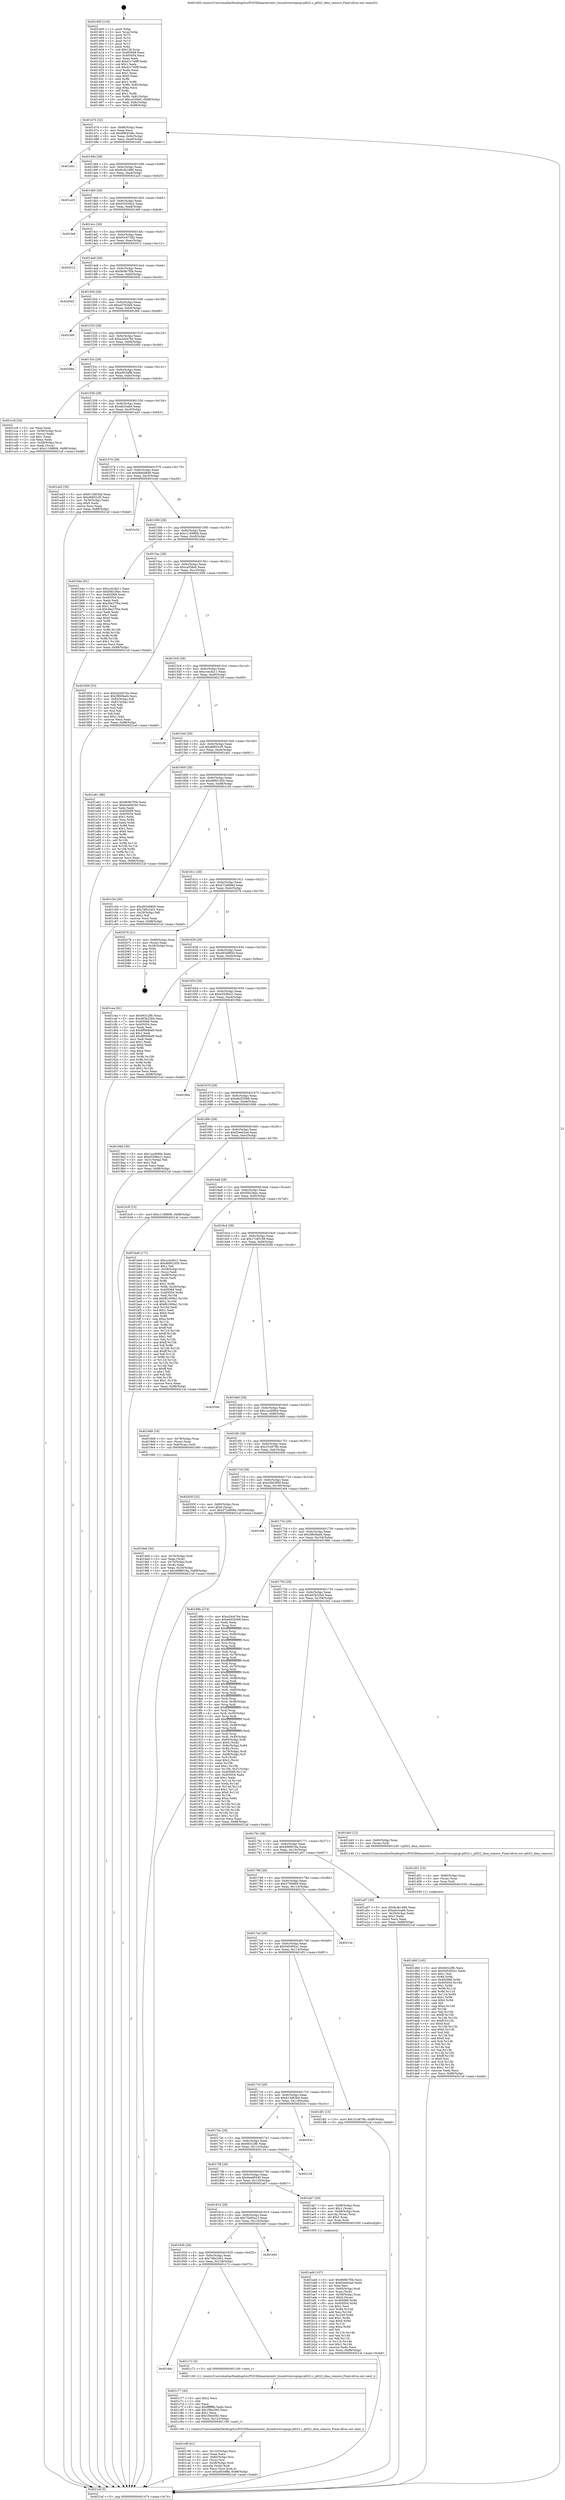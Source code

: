 digraph "0x401400" {
  label = "0x401400 (/mnt/c/Users/mathe/Desktop/tcc/POCII/binaries/extr_linuxdriversspispi-pl022.c_pl022_dma_remove_Final-ollvm.out::main(0))"
  labelloc = "t"
  node[shape=record]

  Entry [label="",width=0.3,height=0.3,shape=circle,fillcolor=black,style=filled]
  "0x401474" [label="{
     0x401474 [32]\l
     | [instrs]\l
     &nbsp;&nbsp;0x401474 \<+6\>: mov -0x88(%rbp),%eax\l
     &nbsp;&nbsp;0x40147a \<+2\>: mov %eax,%ecx\l
     &nbsp;&nbsp;0x40147c \<+6\>: sub $0x8964546c,%ecx\l
     &nbsp;&nbsp;0x401482 \<+6\>: mov %eax,-0x9c(%rbp)\l
     &nbsp;&nbsp;0x401488 \<+6\>: mov %ecx,-0xa0(%rbp)\l
     &nbsp;&nbsp;0x40148e \<+6\>: je 0000000000401e61 \<main+0xa61\>\l
  }"]
  "0x401e61" [label="{
     0x401e61\l
  }", style=dashed]
  "0x401494" [label="{
     0x401494 [28]\l
     | [instrs]\l
     &nbsp;&nbsp;0x401494 \<+5\>: jmp 0000000000401499 \<main+0x99\>\l
     &nbsp;&nbsp;0x401499 \<+6\>: mov -0x9c(%rbp),%eax\l
     &nbsp;&nbsp;0x40149f \<+5\>: sub $0x8c4b1666,%eax\l
     &nbsp;&nbsp;0x4014a4 \<+6\>: mov %eax,-0xa4(%rbp)\l
     &nbsp;&nbsp;0x4014aa \<+6\>: je 0000000000401a25 \<main+0x625\>\l
  }"]
  Exit [label="",width=0.3,height=0.3,shape=circle,fillcolor=black,style=filled,peripheries=2]
  "0x401a25" [label="{
     0x401a25\l
  }", style=dashed]
  "0x4014b0" [label="{
     0x4014b0 [28]\l
     | [instrs]\l
     &nbsp;&nbsp;0x4014b0 \<+5\>: jmp 00000000004014b5 \<main+0xb5\>\l
     &nbsp;&nbsp;0x4014b5 \<+6\>: mov -0x9c(%rbp),%eax\l
     &nbsp;&nbsp;0x4014bb \<+5\>: sub $0x93203dc2,%eax\l
     &nbsp;&nbsp;0x4014c0 \<+6\>: mov %eax,-0xa8(%rbp)\l
     &nbsp;&nbsp;0x4014c6 \<+6\>: je 0000000000401fe8 \<main+0xbe8\>\l
  }"]
  "0x401d60" [label="{
     0x401d60 [145]\l
     | [instrs]\l
     &nbsp;&nbsp;0x401d60 \<+5\>: mov $0x663c2ffc,%ecx\l
     &nbsp;&nbsp;0x401d65 \<+5\>: mov $0x5d5492a1,%edx\l
     &nbsp;&nbsp;0x401d6a \<+3\>: mov $0x1,%sil\l
     &nbsp;&nbsp;0x401d6d \<+3\>: xor %r8d,%r8d\l
     &nbsp;&nbsp;0x401d70 \<+8\>: mov 0x405068,%r9d\l
     &nbsp;&nbsp;0x401d78 \<+8\>: mov 0x405054,%r10d\l
     &nbsp;&nbsp;0x401d80 \<+4\>: sub $0x1,%r8d\l
     &nbsp;&nbsp;0x401d84 \<+3\>: mov %r9d,%r11d\l
     &nbsp;&nbsp;0x401d87 \<+3\>: add %r8d,%r11d\l
     &nbsp;&nbsp;0x401d8a \<+4\>: imul %r11d,%r9d\l
     &nbsp;&nbsp;0x401d8e \<+4\>: and $0x1,%r9d\l
     &nbsp;&nbsp;0x401d92 \<+4\>: cmp $0x0,%r9d\l
     &nbsp;&nbsp;0x401d96 \<+3\>: sete %bl\l
     &nbsp;&nbsp;0x401d99 \<+4\>: cmp $0xa,%r10d\l
     &nbsp;&nbsp;0x401d9d \<+4\>: setl %r14b\l
     &nbsp;&nbsp;0x401da1 \<+3\>: mov %bl,%r15b\l
     &nbsp;&nbsp;0x401da4 \<+4\>: xor $0xff,%r15b\l
     &nbsp;&nbsp;0x401da8 \<+3\>: mov %r14b,%r12b\l
     &nbsp;&nbsp;0x401dab \<+4\>: xor $0xff,%r12b\l
     &nbsp;&nbsp;0x401daf \<+4\>: xor $0x0,%sil\l
     &nbsp;&nbsp;0x401db3 \<+3\>: mov %r15b,%r13b\l
     &nbsp;&nbsp;0x401db6 \<+4\>: and $0x0,%r13b\l
     &nbsp;&nbsp;0x401dba \<+3\>: and %sil,%bl\l
     &nbsp;&nbsp;0x401dbd \<+3\>: mov %r12b,%al\l
     &nbsp;&nbsp;0x401dc0 \<+2\>: and $0x0,%al\l
     &nbsp;&nbsp;0x401dc2 \<+3\>: and %sil,%r14b\l
     &nbsp;&nbsp;0x401dc5 \<+3\>: or %bl,%r13b\l
     &nbsp;&nbsp;0x401dc8 \<+3\>: or %r14b,%al\l
     &nbsp;&nbsp;0x401dcb \<+3\>: xor %al,%r13b\l
     &nbsp;&nbsp;0x401dce \<+3\>: or %r12b,%r15b\l
     &nbsp;&nbsp;0x401dd1 \<+4\>: xor $0xff,%r15b\l
     &nbsp;&nbsp;0x401dd5 \<+4\>: or $0x0,%sil\l
     &nbsp;&nbsp;0x401dd9 \<+3\>: and %sil,%r15b\l
     &nbsp;&nbsp;0x401ddc \<+3\>: or %r15b,%r13b\l
     &nbsp;&nbsp;0x401ddf \<+4\>: test $0x1,%r13b\l
     &nbsp;&nbsp;0x401de3 \<+3\>: cmovne %edx,%ecx\l
     &nbsp;&nbsp;0x401de6 \<+6\>: mov %ecx,-0x88(%rbp)\l
     &nbsp;&nbsp;0x401dec \<+5\>: jmp 00000000004021af \<main+0xdaf\>\l
  }"]
  "0x401fe8" [label="{
     0x401fe8\l
  }", style=dashed]
  "0x4014cc" [label="{
     0x4014cc [28]\l
     | [instrs]\l
     &nbsp;&nbsp;0x4014cc \<+5\>: jmp 00000000004014d1 \<main+0xd1\>\l
     &nbsp;&nbsp;0x4014d1 \<+6\>: mov -0x9c(%rbp),%eax\l
     &nbsp;&nbsp;0x4014d7 \<+5\>: sub $0x93c67392,%eax\l
     &nbsp;&nbsp;0x4014dc \<+6\>: mov %eax,-0xac(%rbp)\l
     &nbsp;&nbsp;0x4014e2 \<+6\>: je 0000000000402012 \<main+0xc12\>\l
  }"]
  "0x401d51" [label="{
     0x401d51 [15]\l
     | [instrs]\l
     &nbsp;&nbsp;0x401d51 \<+4\>: mov -0x60(%rbp),%rax\l
     &nbsp;&nbsp;0x401d55 \<+3\>: mov (%rax),%rax\l
     &nbsp;&nbsp;0x401d58 \<+3\>: mov %rax,%rdi\l
     &nbsp;&nbsp;0x401d5b \<+5\>: call 0000000000401030 \<free@plt\>\l
     | [calls]\l
     &nbsp;&nbsp;0x401030 \{1\} (unknown)\l
  }"]
  "0x402012" [label="{
     0x402012\l
  }", style=dashed]
  "0x4014e8" [label="{
     0x4014e8 [28]\l
     | [instrs]\l
     &nbsp;&nbsp;0x4014e8 \<+5\>: jmp 00000000004014ed \<main+0xed\>\l
     &nbsp;&nbsp;0x4014ed \<+6\>: mov -0x9c(%rbp),%eax\l
     &nbsp;&nbsp;0x4014f3 \<+5\>: sub $0x9b9b7f5b,%eax\l
     &nbsp;&nbsp;0x4014f8 \<+6\>: mov %eax,-0xb0(%rbp)\l
     &nbsp;&nbsp;0x4014fe \<+6\>: je 00000000004020d2 \<main+0xcd2\>\l
  }"]
  "0x401c9f" [label="{
     0x401c9f [41]\l
     | [instrs]\l
     &nbsp;&nbsp;0x401c9f \<+6\>: mov -0x12c(%rbp),%ecx\l
     &nbsp;&nbsp;0x401ca5 \<+3\>: imul %eax,%ecx\l
     &nbsp;&nbsp;0x401ca8 \<+4\>: mov -0x60(%rbp),%rsi\l
     &nbsp;&nbsp;0x401cac \<+3\>: mov (%rsi),%rsi\l
     &nbsp;&nbsp;0x401caf \<+4\>: mov -0x58(%rbp),%rdi\l
     &nbsp;&nbsp;0x401cb3 \<+3\>: movslq (%rdi),%rdi\l
     &nbsp;&nbsp;0x401cb6 \<+3\>: mov %ecx,(%rsi,%rdi,4)\l
     &nbsp;&nbsp;0x401cb9 \<+10\>: movl $0xa9534ffd,-0x88(%rbp)\l
     &nbsp;&nbsp;0x401cc3 \<+5\>: jmp 00000000004021af \<main+0xdaf\>\l
  }"]
  "0x4020d2" [label="{
     0x4020d2\l
  }", style=dashed]
  "0x401504" [label="{
     0x401504 [28]\l
     | [instrs]\l
     &nbsp;&nbsp;0x401504 \<+5\>: jmp 0000000000401509 \<main+0x109\>\l
     &nbsp;&nbsp;0x401509 \<+6\>: mov -0x9c(%rbp),%eax\l
     &nbsp;&nbsp;0x40150f \<+5\>: sub $0xa0792bf4,%eax\l
     &nbsp;&nbsp;0x401514 \<+6\>: mov %eax,-0xb4(%rbp)\l
     &nbsp;&nbsp;0x40151a \<+6\>: je 0000000000401fd9 \<main+0xbd9\>\l
  }"]
  "0x401c77" [label="{
     0x401c77 [40]\l
     | [instrs]\l
     &nbsp;&nbsp;0x401c77 \<+5\>: mov $0x2,%ecx\l
     &nbsp;&nbsp;0x401c7c \<+1\>: cltd\l
     &nbsp;&nbsp;0x401c7d \<+2\>: idiv %ecx\l
     &nbsp;&nbsp;0x401c7f \<+6\>: imul $0xfffffffe,%edx,%ecx\l
     &nbsp;&nbsp;0x401c85 \<+6\>: add $0x1f0ec092,%ecx\l
     &nbsp;&nbsp;0x401c8b \<+3\>: add $0x1,%ecx\l
     &nbsp;&nbsp;0x401c8e \<+6\>: sub $0x1f0ec092,%ecx\l
     &nbsp;&nbsp;0x401c94 \<+6\>: mov %ecx,-0x12c(%rbp)\l
     &nbsp;&nbsp;0x401c9a \<+5\>: call 0000000000401160 \<next_i\>\l
     | [calls]\l
     &nbsp;&nbsp;0x401160 \{1\} (/mnt/c/Users/mathe/Desktop/tcc/POCII/binaries/extr_linuxdriversspispi-pl022.c_pl022_dma_remove_Final-ollvm.out::next_i)\l
  }"]
  "0x401fd9" [label="{
     0x401fd9\l
  }", style=dashed]
  "0x401520" [label="{
     0x401520 [28]\l
     | [instrs]\l
     &nbsp;&nbsp;0x401520 \<+5\>: jmp 0000000000401525 \<main+0x125\>\l
     &nbsp;&nbsp;0x401525 \<+6\>: mov -0x9c(%rbp),%eax\l
     &nbsp;&nbsp;0x40152b \<+5\>: sub $0xa2dcb76e,%eax\l
     &nbsp;&nbsp;0x401530 \<+6\>: mov %eax,-0xb8(%rbp)\l
     &nbsp;&nbsp;0x401536 \<+6\>: je 000000000040208d \<main+0xc8d\>\l
  }"]
  "0x40184c" [label="{
     0x40184c\l
  }", style=dashed]
  "0x40208d" [label="{
     0x40208d\l
  }", style=dashed]
  "0x40153c" [label="{
     0x40153c [28]\l
     | [instrs]\l
     &nbsp;&nbsp;0x40153c \<+5\>: jmp 0000000000401541 \<main+0x141\>\l
     &nbsp;&nbsp;0x401541 \<+6\>: mov -0x9c(%rbp),%eax\l
     &nbsp;&nbsp;0x401547 \<+5\>: sub $0xa9534ffd,%eax\l
     &nbsp;&nbsp;0x40154c \<+6\>: mov %eax,-0xbc(%rbp)\l
     &nbsp;&nbsp;0x401552 \<+6\>: je 0000000000401cc8 \<main+0x8c8\>\l
  }"]
  "0x401c72" [label="{
     0x401c72 [5]\l
     | [instrs]\l
     &nbsp;&nbsp;0x401c72 \<+5\>: call 0000000000401160 \<next_i\>\l
     | [calls]\l
     &nbsp;&nbsp;0x401160 \{1\} (/mnt/c/Users/mathe/Desktop/tcc/POCII/binaries/extr_linuxdriversspispi-pl022.c_pl022_dma_remove_Final-ollvm.out::next_i)\l
  }"]
  "0x401cc8" [label="{
     0x401cc8 [34]\l
     | [instrs]\l
     &nbsp;&nbsp;0x401cc8 \<+2\>: xor %eax,%eax\l
     &nbsp;&nbsp;0x401cca \<+4\>: mov -0x58(%rbp),%rcx\l
     &nbsp;&nbsp;0x401cce \<+2\>: mov (%rcx),%edx\l
     &nbsp;&nbsp;0x401cd0 \<+3\>: sub $0x1,%eax\l
     &nbsp;&nbsp;0x401cd3 \<+2\>: sub %eax,%edx\l
     &nbsp;&nbsp;0x401cd5 \<+4\>: mov -0x58(%rbp),%rcx\l
     &nbsp;&nbsp;0x401cd9 \<+2\>: mov %edx,(%rcx)\l
     &nbsp;&nbsp;0x401cdb \<+10\>: movl $0xc1168806,-0x88(%rbp)\l
     &nbsp;&nbsp;0x401ce5 \<+5\>: jmp 00000000004021af \<main+0xdaf\>\l
  }"]
  "0x401558" [label="{
     0x401558 [28]\l
     | [instrs]\l
     &nbsp;&nbsp;0x401558 \<+5\>: jmp 000000000040155d \<main+0x15d\>\l
     &nbsp;&nbsp;0x40155d \<+6\>: mov -0x9c(%rbp),%eax\l
     &nbsp;&nbsp;0x401563 \<+5\>: sub $0xafc3cab0,%eax\l
     &nbsp;&nbsp;0x401568 \<+6\>: mov %eax,-0xc0(%rbp)\l
     &nbsp;&nbsp;0x40156e \<+6\>: je 0000000000401a43 \<main+0x643\>\l
  }"]
  "0x401830" [label="{
     0x401830 [28]\l
     | [instrs]\l
     &nbsp;&nbsp;0x401830 \<+5\>: jmp 0000000000401835 \<main+0x435\>\l
     &nbsp;&nbsp;0x401835 \<+6\>: mov -0x9c(%rbp),%eax\l
     &nbsp;&nbsp;0x40183b \<+5\>: sub $0x7d8c2401,%eax\l
     &nbsp;&nbsp;0x401840 \<+6\>: mov %eax,-0x128(%rbp)\l
     &nbsp;&nbsp;0x401846 \<+6\>: je 0000000000401c72 \<main+0x872\>\l
  }"]
  "0x401a43" [label="{
     0x401a43 [30]\l
     | [instrs]\l
     &nbsp;&nbsp;0x401a43 \<+5\>: mov $0x613d63bd,%eax\l
     &nbsp;&nbsp;0x401a48 \<+5\>: mov $0xd6602cf5,%ecx\l
     &nbsp;&nbsp;0x401a4d \<+3\>: mov -0x30(%rbp),%edx\l
     &nbsp;&nbsp;0x401a50 \<+3\>: cmp $0x0,%edx\l
     &nbsp;&nbsp;0x401a53 \<+3\>: cmove %ecx,%eax\l
     &nbsp;&nbsp;0x401a56 \<+6\>: mov %eax,-0x88(%rbp)\l
     &nbsp;&nbsp;0x401a5c \<+5\>: jmp 00000000004021af \<main+0xdaf\>\l
  }"]
  "0x401574" [label="{
     0x401574 [28]\l
     | [instrs]\l
     &nbsp;&nbsp;0x401574 \<+5\>: jmp 0000000000401579 \<main+0x179\>\l
     &nbsp;&nbsp;0x401579 \<+6\>: mov -0x9c(%rbp),%eax\l
     &nbsp;&nbsp;0x40157f \<+5\>: sub $0xb8eb4849,%eax\l
     &nbsp;&nbsp;0x401584 \<+6\>: mov %eax,-0xc4(%rbp)\l
     &nbsp;&nbsp;0x40158a \<+6\>: je 0000000000401e3d \<main+0xa3d\>\l
  }"]
  "0x401e00" [label="{
     0x401e00\l
  }", style=dashed]
  "0x401e3d" [label="{
     0x401e3d\l
  }", style=dashed]
  "0x401590" [label="{
     0x401590 [28]\l
     | [instrs]\l
     &nbsp;&nbsp;0x401590 \<+5\>: jmp 0000000000401595 \<main+0x195\>\l
     &nbsp;&nbsp;0x401595 \<+6\>: mov -0x9c(%rbp),%eax\l
     &nbsp;&nbsp;0x40159b \<+5\>: sub $0xc1168806,%eax\l
     &nbsp;&nbsp;0x4015a0 \<+6\>: mov %eax,-0xc8(%rbp)\l
     &nbsp;&nbsp;0x4015a6 \<+6\>: je 0000000000401b4e \<main+0x74e\>\l
  }"]
  "0x401ad4" [label="{
     0x401ad4 [107]\l
     | [instrs]\l
     &nbsp;&nbsp;0x401ad4 \<+5\>: mov $0x9b9b7f5b,%ecx\l
     &nbsp;&nbsp;0x401ad9 \<+5\>: mov $0xf2ee62ad,%edx\l
     &nbsp;&nbsp;0x401ade \<+2\>: xor %esi,%esi\l
     &nbsp;&nbsp;0x401ae0 \<+4\>: mov -0x60(%rbp),%rdi\l
     &nbsp;&nbsp;0x401ae4 \<+3\>: mov %rax,(%rdi)\l
     &nbsp;&nbsp;0x401ae7 \<+4\>: mov -0x58(%rbp),%rax\l
     &nbsp;&nbsp;0x401aeb \<+6\>: movl $0x0,(%rax)\l
     &nbsp;&nbsp;0x401af1 \<+8\>: mov 0x405068,%r8d\l
     &nbsp;&nbsp;0x401af9 \<+8\>: mov 0x405054,%r9d\l
     &nbsp;&nbsp;0x401b01 \<+3\>: sub $0x1,%esi\l
     &nbsp;&nbsp;0x401b04 \<+3\>: mov %r8d,%r10d\l
     &nbsp;&nbsp;0x401b07 \<+3\>: add %esi,%r10d\l
     &nbsp;&nbsp;0x401b0a \<+4\>: imul %r10d,%r8d\l
     &nbsp;&nbsp;0x401b0e \<+4\>: and $0x1,%r8d\l
     &nbsp;&nbsp;0x401b12 \<+4\>: cmp $0x0,%r8d\l
     &nbsp;&nbsp;0x401b16 \<+4\>: sete %r11b\l
     &nbsp;&nbsp;0x401b1a \<+4\>: cmp $0xa,%r9d\l
     &nbsp;&nbsp;0x401b1e \<+3\>: setl %bl\l
     &nbsp;&nbsp;0x401b21 \<+3\>: mov %r11b,%r14b\l
     &nbsp;&nbsp;0x401b24 \<+3\>: and %bl,%r14b\l
     &nbsp;&nbsp;0x401b27 \<+3\>: xor %bl,%r11b\l
     &nbsp;&nbsp;0x401b2a \<+3\>: or %r11b,%r14b\l
     &nbsp;&nbsp;0x401b2d \<+4\>: test $0x1,%r14b\l
     &nbsp;&nbsp;0x401b31 \<+3\>: cmovne %edx,%ecx\l
     &nbsp;&nbsp;0x401b34 \<+6\>: mov %ecx,-0x88(%rbp)\l
     &nbsp;&nbsp;0x401b3a \<+5\>: jmp 00000000004021af \<main+0xdaf\>\l
  }"]
  "0x401b4e" [label="{
     0x401b4e [91]\l
     | [instrs]\l
     &nbsp;&nbsp;0x401b4e \<+5\>: mov $0xcc4c4b11,%eax\l
     &nbsp;&nbsp;0x401b53 \<+5\>: mov $0xf58236ec,%ecx\l
     &nbsp;&nbsp;0x401b58 \<+7\>: mov 0x405068,%edx\l
     &nbsp;&nbsp;0x401b5f \<+7\>: mov 0x405054,%esi\l
     &nbsp;&nbsp;0x401b66 \<+2\>: mov %edx,%edi\l
     &nbsp;&nbsp;0x401b68 \<+6\>: add $0x36e27f5a,%edi\l
     &nbsp;&nbsp;0x401b6e \<+3\>: sub $0x1,%edi\l
     &nbsp;&nbsp;0x401b71 \<+6\>: sub $0x36e27f5a,%edi\l
     &nbsp;&nbsp;0x401b77 \<+3\>: imul %edi,%edx\l
     &nbsp;&nbsp;0x401b7a \<+3\>: and $0x1,%edx\l
     &nbsp;&nbsp;0x401b7d \<+3\>: cmp $0x0,%edx\l
     &nbsp;&nbsp;0x401b80 \<+4\>: sete %r8b\l
     &nbsp;&nbsp;0x401b84 \<+3\>: cmp $0xa,%esi\l
     &nbsp;&nbsp;0x401b87 \<+4\>: setl %r9b\l
     &nbsp;&nbsp;0x401b8b \<+3\>: mov %r8b,%r10b\l
     &nbsp;&nbsp;0x401b8e \<+3\>: and %r9b,%r10b\l
     &nbsp;&nbsp;0x401b91 \<+3\>: xor %r9b,%r8b\l
     &nbsp;&nbsp;0x401b94 \<+3\>: or %r8b,%r10b\l
     &nbsp;&nbsp;0x401b97 \<+4\>: test $0x1,%r10b\l
     &nbsp;&nbsp;0x401b9b \<+3\>: cmovne %ecx,%eax\l
     &nbsp;&nbsp;0x401b9e \<+6\>: mov %eax,-0x88(%rbp)\l
     &nbsp;&nbsp;0x401ba4 \<+5\>: jmp 00000000004021af \<main+0xdaf\>\l
  }"]
  "0x4015ac" [label="{
     0x4015ac [28]\l
     | [instrs]\l
     &nbsp;&nbsp;0x4015ac \<+5\>: jmp 00000000004015b1 \<main+0x1b1\>\l
     &nbsp;&nbsp;0x4015b1 \<+6\>: mov -0x9c(%rbp),%eax\l
     &nbsp;&nbsp;0x4015b7 \<+5\>: sub $0xca55fefc,%eax\l
     &nbsp;&nbsp;0x4015bc \<+6\>: mov %eax,-0xcc(%rbp)\l
     &nbsp;&nbsp;0x4015c2 \<+6\>: je 0000000000401856 \<main+0x456\>\l
  }"]
  "0x401814" [label="{
     0x401814 [28]\l
     | [instrs]\l
     &nbsp;&nbsp;0x401814 \<+5\>: jmp 0000000000401819 \<main+0x419\>\l
     &nbsp;&nbsp;0x401819 \<+6\>: mov -0x9c(%rbp),%eax\l
     &nbsp;&nbsp;0x40181f \<+5\>: sub $0x75e95a13,%eax\l
     &nbsp;&nbsp;0x401824 \<+6\>: mov %eax,-0x124(%rbp)\l
     &nbsp;&nbsp;0x40182a \<+6\>: je 0000000000401e00 \<main+0xa00\>\l
  }"]
  "0x401856" [label="{
     0x401856 [53]\l
     | [instrs]\l
     &nbsp;&nbsp;0x401856 \<+5\>: mov $0xa2dcb76e,%eax\l
     &nbsp;&nbsp;0x40185b \<+5\>: mov $0x3f609ad4,%ecx\l
     &nbsp;&nbsp;0x401860 \<+6\>: mov -0x82(%rbp),%dl\l
     &nbsp;&nbsp;0x401866 \<+7\>: mov -0x81(%rbp),%sil\l
     &nbsp;&nbsp;0x40186d \<+3\>: mov %dl,%dil\l
     &nbsp;&nbsp;0x401870 \<+3\>: and %sil,%dil\l
     &nbsp;&nbsp;0x401873 \<+3\>: xor %sil,%dl\l
     &nbsp;&nbsp;0x401876 \<+3\>: or %dl,%dil\l
     &nbsp;&nbsp;0x401879 \<+4\>: test $0x1,%dil\l
     &nbsp;&nbsp;0x40187d \<+3\>: cmovne %ecx,%eax\l
     &nbsp;&nbsp;0x401880 \<+6\>: mov %eax,-0x88(%rbp)\l
     &nbsp;&nbsp;0x401886 \<+5\>: jmp 00000000004021af \<main+0xdaf\>\l
  }"]
  "0x4015c8" [label="{
     0x4015c8 [28]\l
     | [instrs]\l
     &nbsp;&nbsp;0x4015c8 \<+5\>: jmp 00000000004015cd \<main+0x1cd\>\l
     &nbsp;&nbsp;0x4015cd \<+6\>: mov -0x9c(%rbp),%eax\l
     &nbsp;&nbsp;0x4015d3 \<+5\>: sub $0xcc4c4b11,%eax\l
     &nbsp;&nbsp;0x4015d8 \<+6\>: mov %eax,-0xd0(%rbp)\l
     &nbsp;&nbsp;0x4015de \<+6\>: je 000000000040210f \<main+0xd0f\>\l
  }"]
  "0x4021af" [label="{
     0x4021af [5]\l
     | [instrs]\l
     &nbsp;&nbsp;0x4021af \<+5\>: jmp 0000000000401474 \<main+0x74\>\l
  }"]
  "0x401400" [label="{
     0x401400 [116]\l
     | [instrs]\l
     &nbsp;&nbsp;0x401400 \<+1\>: push %rbp\l
     &nbsp;&nbsp;0x401401 \<+3\>: mov %rsp,%rbp\l
     &nbsp;&nbsp;0x401404 \<+2\>: push %r15\l
     &nbsp;&nbsp;0x401406 \<+2\>: push %r14\l
     &nbsp;&nbsp;0x401408 \<+2\>: push %r13\l
     &nbsp;&nbsp;0x40140a \<+2\>: push %r12\l
     &nbsp;&nbsp;0x40140c \<+1\>: push %rbx\l
     &nbsp;&nbsp;0x40140d \<+7\>: sub $0x128,%rsp\l
     &nbsp;&nbsp;0x401414 \<+7\>: mov 0x405068,%eax\l
     &nbsp;&nbsp;0x40141b \<+7\>: mov 0x405054,%ecx\l
     &nbsp;&nbsp;0x401422 \<+2\>: mov %eax,%edx\l
     &nbsp;&nbsp;0x401424 \<+6\>: add $0xd1c7e9ff,%edx\l
     &nbsp;&nbsp;0x40142a \<+3\>: sub $0x1,%edx\l
     &nbsp;&nbsp;0x40142d \<+6\>: sub $0xd1c7e9ff,%edx\l
     &nbsp;&nbsp;0x401433 \<+3\>: imul %edx,%eax\l
     &nbsp;&nbsp;0x401436 \<+3\>: and $0x1,%eax\l
     &nbsp;&nbsp;0x401439 \<+3\>: cmp $0x0,%eax\l
     &nbsp;&nbsp;0x40143c \<+4\>: sete %r8b\l
     &nbsp;&nbsp;0x401440 \<+4\>: and $0x1,%r8b\l
     &nbsp;&nbsp;0x401444 \<+7\>: mov %r8b,-0x82(%rbp)\l
     &nbsp;&nbsp;0x40144b \<+3\>: cmp $0xa,%ecx\l
     &nbsp;&nbsp;0x40144e \<+4\>: setl %r8b\l
     &nbsp;&nbsp;0x401452 \<+4\>: and $0x1,%r8b\l
     &nbsp;&nbsp;0x401456 \<+7\>: mov %r8b,-0x81(%rbp)\l
     &nbsp;&nbsp;0x40145d \<+10\>: movl $0xca55fefc,-0x88(%rbp)\l
     &nbsp;&nbsp;0x401467 \<+6\>: mov %edi,-0x8c(%rbp)\l
     &nbsp;&nbsp;0x40146d \<+7\>: mov %rsi,-0x98(%rbp)\l
  }"]
  "0x401ab7" [label="{
     0x401ab7 [29]\l
     | [instrs]\l
     &nbsp;&nbsp;0x401ab7 \<+4\>: mov -0x68(%rbp),%rax\l
     &nbsp;&nbsp;0x401abb \<+6\>: movl $0x1,(%rax)\l
     &nbsp;&nbsp;0x401ac1 \<+4\>: mov -0x68(%rbp),%rax\l
     &nbsp;&nbsp;0x401ac5 \<+3\>: movslq (%rax),%rax\l
     &nbsp;&nbsp;0x401ac8 \<+4\>: shl $0x2,%rax\l
     &nbsp;&nbsp;0x401acc \<+3\>: mov %rax,%rdi\l
     &nbsp;&nbsp;0x401acf \<+5\>: call 0000000000401050 \<malloc@plt\>\l
     | [calls]\l
     &nbsp;&nbsp;0x401050 \{1\} (unknown)\l
  }"]
  "0x40210f" [label="{
     0x40210f\l
  }", style=dashed]
  "0x4015e4" [label="{
     0x4015e4 [28]\l
     | [instrs]\l
     &nbsp;&nbsp;0x4015e4 \<+5\>: jmp 00000000004015e9 \<main+0x1e9\>\l
     &nbsp;&nbsp;0x4015e9 \<+6\>: mov -0x9c(%rbp),%eax\l
     &nbsp;&nbsp;0x4015ef \<+5\>: sub $0xd6602cf5,%eax\l
     &nbsp;&nbsp;0x4015f4 \<+6\>: mov %eax,-0xd4(%rbp)\l
     &nbsp;&nbsp;0x4015fa \<+6\>: je 0000000000401a61 \<main+0x661\>\l
  }"]
  "0x4017f8" [label="{
     0x4017f8 [28]\l
     | [instrs]\l
     &nbsp;&nbsp;0x4017f8 \<+5\>: jmp 00000000004017fd \<main+0x3fd\>\l
     &nbsp;&nbsp;0x4017fd \<+6\>: mov -0x9c(%rbp),%eax\l
     &nbsp;&nbsp;0x401803 \<+5\>: sub $0x6ea69340,%eax\l
     &nbsp;&nbsp;0x401808 \<+6\>: mov %eax,-0x120(%rbp)\l
     &nbsp;&nbsp;0x40180e \<+6\>: je 0000000000401ab7 \<main+0x6b7\>\l
  }"]
  "0x401a61" [label="{
     0x401a61 [86]\l
     | [instrs]\l
     &nbsp;&nbsp;0x401a61 \<+5\>: mov $0x9b9b7f5b,%eax\l
     &nbsp;&nbsp;0x401a66 \<+5\>: mov $0x6ea69340,%ecx\l
     &nbsp;&nbsp;0x401a6b \<+2\>: xor %edx,%edx\l
     &nbsp;&nbsp;0x401a6d \<+7\>: mov 0x405068,%esi\l
     &nbsp;&nbsp;0x401a74 \<+7\>: mov 0x405054,%edi\l
     &nbsp;&nbsp;0x401a7b \<+3\>: sub $0x1,%edx\l
     &nbsp;&nbsp;0x401a7e \<+3\>: mov %esi,%r8d\l
     &nbsp;&nbsp;0x401a81 \<+3\>: add %edx,%r8d\l
     &nbsp;&nbsp;0x401a84 \<+4\>: imul %r8d,%esi\l
     &nbsp;&nbsp;0x401a88 \<+3\>: and $0x1,%esi\l
     &nbsp;&nbsp;0x401a8b \<+3\>: cmp $0x0,%esi\l
     &nbsp;&nbsp;0x401a8e \<+4\>: sete %r9b\l
     &nbsp;&nbsp;0x401a92 \<+3\>: cmp $0xa,%edi\l
     &nbsp;&nbsp;0x401a95 \<+4\>: setl %r10b\l
     &nbsp;&nbsp;0x401a99 \<+3\>: mov %r9b,%r11b\l
     &nbsp;&nbsp;0x401a9c \<+3\>: and %r10b,%r11b\l
     &nbsp;&nbsp;0x401a9f \<+3\>: xor %r10b,%r9b\l
     &nbsp;&nbsp;0x401aa2 \<+3\>: or %r9b,%r11b\l
     &nbsp;&nbsp;0x401aa5 \<+4\>: test $0x1,%r11b\l
     &nbsp;&nbsp;0x401aa9 \<+3\>: cmovne %ecx,%eax\l
     &nbsp;&nbsp;0x401aac \<+6\>: mov %eax,-0x88(%rbp)\l
     &nbsp;&nbsp;0x401ab2 \<+5\>: jmp 00000000004021af \<main+0xdaf\>\l
  }"]
  "0x401600" [label="{
     0x401600 [28]\l
     | [instrs]\l
     &nbsp;&nbsp;0x401600 \<+5\>: jmp 0000000000401605 \<main+0x205\>\l
     &nbsp;&nbsp;0x401605 \<+6\>: mov -0x9c(%rbp),%eax\l
     &nbsp;&nbsp;0x40160b \<+5\>: sub $0xd6801d50,%eax\l
     &nbsp;&nbsp;0x401610 \<+6\>: mov %eax,-0xd8(%rbp)\l
     &nbsp;&nbsp;0x401616 \<+6\>: je 0000000000401c54 \<main+0x854\>\l
  }"]
  "0x402134" [label="{
     0x402134\l
  }", style=dashed]
  "0x401c54" [label="{
     0x401c54 [30]\l
     | [instrs]\l
     &nbsp;&nbsp;0x401c54 \<+5\>: mov $0xd9349850,%eax\l
     &nbsp;&nbsp;0x401c59 \<+5\>: mov $0x7d8c2401,%ecx\l
     &nbsp;&nbsp;0x401c5e \<+3\>: mov -0x29(%rbp),%dl\l
     &nbsp;&nbsp;0x401c61 \<+3\>: test $0x1,%dl\l
     &nbsp;&nbsp;0x401c64 \<+3\>: cmovne %ecx,%eax\l
     &nbsp;&nbsp;0x401c67 \<+6\>: mov %eax,-0x88(%rbp)\l
     &nbsp;&nbsp;0x401c6d \<+5\>: jmp 00000000004021af \<main+0xdaf\>\l
  }"]
  "0x40161c" [label="{
     0x40161c [28]\l
     | [instrs]\l
     &nbsp;&nbsp;0x40161c \<+5\>: jmp 0000000000401621 \<main+0x221\>\l
     &nbsp;&nbsp;0x401621 \<+6\>: mov -0x9c(%rbp),%eax\l
     &nbsp;&nbsp;0x401627 \<+5\>: sub $0xd72d908d,%eax\l
     &nbsp;&nbsp;0x40162c \<+6\>: mov %eax,-0xdc(%rbp)\l
     &nbsp;&nbsp;0x401632 \<+6\>: je 0000000000402078 \<main+0xc78\>\l
  }"]
  "0x4017dc" [label="{
     0x4017dc [28]\l
     | [instrs]\l
     &nbsp;&nbsp;0x4017dc \<+5\>: jmp 00000000004017e1 \<main+0x3e1\>\l
     &nbsp;&nbsp;0x4017e1 \<+6\>: mov -0x9c(%rbp),%eax\l
     &nbsp;&nbsp;0x4017e7 \<+5\>: sub $0x663c2ffc,%eax\l
     &nbsp;&nbsp;0x4017ec \<+6\>: mov %eax,-0x11c(%rbp)\l
     &nbsp;&nbsp;0x4017f2 \<+6\>: je 0000000000402134 \<main+0xd34\>\l
  }"]
  "0x402078" [label="{
     0x402078 [21]\l
     | [instrs]\l
     &nbsp;&nbsp;0x402078 \<+4\>: mov -0x80(%rbp),%rax\l
     &nbsp;&nbsp;0x40207c \<+2\>: mov (%rax),%eax\l
     &nbsp;&nbsp;0x40207e \<+4\>: lea -0x28(%rbp),%rsp\l
     &nbsp;&nbsp;0x402082 \<+1\>: pop %rbx\l
     &nbsp;&nbsp;0x402083 \<+2\>: pop %r12\l
     &nbsp;&nbsp;0x402085 \<+2\>: pop %r13\l
     &nbsp;&nbsp;0x402087 \<+2\>: pop %r14\l
     &nbsp;&nbsp;0x402089 \<+2\>: pop %r15\l
     &nbsp;&nbsp;0x40208b \<+1\>: pop %rbp\l
     &nbsp;&nbsp;0x40208c \<+1\>: ret\l
  }"]
  "0x401638" [label="{
     0x401638 [28]\l
     | [instrs]\l
     &nbsp;&nbsp;0x401638 \<+5\>: jmp 000000000040163d \<main+0x23d\>\l
     &nbsp;&nbsp;0x40163d \<+6\>: mov -0x9c(%rbp),%eax\l
     &nbsp;&nbsp;0x401643 \<+5\>: sub $0xd9349850,%eax\l
     &nbsp;&nbsp;0x401648 \<+6\>: mov %eax,-0xe0(%rbp)\l
     &nbsp;&nbsp;0x40164e \<+6\>: je 0000000000401cea \<main+0x8ea\>\l
  }"]
  "0x40203c" [label="{
     0x40203c\l
  }", style=dashed]
  "0x401cea" [label="{
     0x401cea [91]\l
     | [instrs]\l
     &nbsp;&nbsp;0x401cea \<+5\>: mov $0x663c2ffc,%eax\l
     &nbsp;&nbsp;0x401cef \<+5\>: mov $0x463b32b4,%ecx\l
     &nbsp;&nbsp;0x401cf4 \<+7\>: mov 0x405068,%edx\l
     &nbsp;&nbsp;0x401cfb \<+7\>: mov 0x405054,%esi\l
     &nbsp;&nbsp;0x401d02 \<+2\>: mov %edx,%edi\l
     &nbsp;&nbsp;0x401d04 \<+6\>: sub $0x8f09dbd9,%edi\l
     &nbsp;&nbsp;0x401d0a \<+3\>: sub $0x1,%edi\l
     &nbsp;&nbsp;0x401d0d \<+6\>: add $0x8f09dbd9,%edi\l
     &nbsp;&nbsp;0x401d13 \<+3\>: imul %edi,%edx\l
     &nbsp;&nbsp;0x401d16 \<+3\>: and $0x1,%edx\l
     &nbsp;&nbsp;0x401d19 \<+3\>: cmp $0x0,%edx\l
     &nbsp;&nbsp;0x401d1c \<+4\>: sete %r8b\l
     &nbsp;&nbsp;0x401d20 \<+3\>: cmp $0xa,%esi\l
     &nbsp;&nbsp;0x401d23 \<+4\>: setl %r9b\l
     &nbsp;&nbsp;0x401d27 \<+3\>: mov %r8b,%r10b\l
     &nbsp;&nbsp;0x401d2a \<+3\>: and %r9b,%r10b\l
     &nbsp;&nbsp;0x401d2d \<+3\>: xor %r9b,%r8b\l
     &nbsp;&nbsp;0x401d30 \<+3\>: or %r8b,%r10b\l
     &nbsp;&nbsp;0x401d33 \<+4\>: test $0x1,%r10b\l
     &nbsp;&nbsp;0x401d37 \<+3\>: cmovne %ecx,%eax\l
     &nbsp;&nbsp;0x401d3a \<+6\>: mov %eax,-0x88(%rbp)\l
     &nbsp;&nbsp;0x401d40 \<+5\>: jmp 00000000004021af \<main+0xdaf\>\l
  }"]
  "0x401654" [label="{
     0x401654 [28]\l
     | [instrs]\l
     &nbsp;&nbsp;0x401654 \<+5\>: jmp 0000000000401659 \<main+0x259\>\l
     &nbsp;&nbsp;0x401659 \<+6\>: mov -0x9c(%rbp),%eax\l
     &nbsp;&nbsp;0x40165f \<+5\>: sub $0xe55d8e21,%eax\l
     &nbsp;&nbsp;0x401664 \<+6\>: mov %eax,-0xe4(%rbp)\l
     &nbsp;&nbsp;0x40166a \<+6\>: je 00000000004019bb \<main+0x5bb\>\l
  }"]
  "0x4017c0" [label="{
     0x4017c0 [28]\l
     | [instrs]\l
     &nbsp;&nbsp;0x4017c0 \<+5\>: jmp 00000000004017c5 \<main+0x3c5\>\l
     &nbsp;&nbsp;0x4017c5 \<+6\>: mov -0x9c(%rbp),%eax\l
     &nbsp;&nbsp;0x4017cb \<+5\>: sub $0x613d63bd,%eax\l
     &nbsp;&nbsp;0x4017d0 \<+6\>: mov %eax,-0x118(%rbp)\l
     &nbsp;&nbsp;0x4017d6 \<+6\>: je 000000000040203c \<main+0xc3c\>\l
  }"]
  "0x4019bb" [label="{
     0x4019bb\l
  }", style=dashed]
  "0x401670" [label="{
     0x401670 [28]\l
     | [instrs]\l
     &nbsp;&nbsp;0x401670 \<+5\>: jmp 0000000000401675 \<main+0x275\>\l
     &nbsp;&nbsp;0x401675 \<+6\>: mov -0x9c(%rbp),%eax\l
     &nbsp;&nbsp;0x40167b \<+5\>: sub $0xe6d25098,%eax\l
     &nbsp;&nbsp;0x401680 \<+6\>: mov %eax,-0xe8(%rbp)\l
     &nbsp;&nbsp;0x401686 \<+6\>: je 000000000040199d \<main+0x59d\>\l
  }"]
  "0x401df1" [label="{
     0x401df1 [15]\l
     | [instrs]\l
     &nbsp;&nbsp;0x401df1 \<+10\>: movl $0x1f1e679b,-0x88(%rbp)\l
     &nbsp;&nbsp;0x401dfb \<+5\>: jmp 00000000004021af \<main+0xdaf\>\l
  }"]
  "0x40199d" [label="{
     0x40199d [30]\l
     | [instrs]\l
     &nbsp;&nbsp;0x40199d \<+5\>: mov $0x1acd090e,%eax\l
     &nbsp;&nbsp;0x4019a2 \<+5\>: mov $0xe55d8e21,%ecx\l
     &nbsp;&nbsp;0x4019a7 \<+3\>: mov -0x31(%rbp),%dl\l
     &nbsp;&nbsp;0x4019aa \<+3\>: test $0x1,%dl\l
     &nbsp;&nbsp;0x4019ad \<+3\>: cmovne %ecx,%eax\l
     &nbsp;&nbsp;0x4019b0 \<+6\>: mov %eax,-0x88(%rbp)\l
     &nbsp;&nbsp;0x4019b6 \<+5\>: jmp 00000000004021af \<main+0xdaf\>\l
  }"]
  "0x40168c" [label="{
     0x40168c [28]\l
     | [instrs]\l
     &nbsp;&nbsp;0x40168c \<+5\>: jmp 0000000000401691 \<main+0x291\>\l
     &nbsp;&nbsp;0x401691 \<+6\>: mov -0x9c(%rbp),%eax\l
     &nbsp;&nbsp;0x401697 \<+5\>: sub $0xf2ee62ad,%eax\l
     &nbsp;&nbsp;0x40169c \<+6\>: mov %eax,-0xec(%rbp)\l
     &nbsp;&nbsp;0x4016a2 \<+6\>: je 0000000000401b3f \<main+0x73f\>\l
  }"]
  "0x4017a4" [label="{
     0x4017a4 [28]\l
     | [instrs]\l
     &nbsp;&nbsp;0x4017a4 \<+5\>: jmp 00000000004017a9 \<main+0x3a9\>\l
     &nbsp;&nbsp;0x4017a9 \<+6\>: mov -0x9c(%rbp),%eax\l
     &nbsp;&nbsp;0x4017af \<+5\>: sub $0x5d5492a1,%eax\l
     &nbsp;&nbsp;0x4017b4 \<+6\>: mov %eax,-0x114(%rbp)\l
     &nbsp;&nbsp;0x4017ba \<+6\>: je 0000000000401df1 \<main+0x9f1\>\l
  }"]
  "0x401b3f" [label="{
     0x401b3f [15]\l
     | [instrs]\l
     &nbsp;&nbsp;0x401b3f \<+10\>: movl $0xc1168806,-0x88(%rbp)\l
     &nbsp;&nbsp;0x401b49 \<+5\>: jmp 00000000004021af \<main+0xdaf\>\l
  }"]
  "0x4016a8" [label="{
     0x4016a8 [28]\l
     | [instrs]\l
     &nbsp;&nbsp;0x4016a8 \<+5\>: jmp 00000000004016ad \<main+0x2ad\>\l
     &nbsp;&nbsp;0x4016ad \<+6\>: mov -0x9c(%rbp),%eax\l
     &nbsp;&nbsp;0x4016b3 \<+5\>: sub $0xf58236ec,%eax\l
     &nbsp;&nbsp;0x4016b8 \<+6\>: mov %eax,-0xf0(%rbp)\l
     &nbsp;&nbsp;0x4016be \<+6\>: je 0000000000401ba9 \<main+0x7a9\>\l
  }"]
  "0x40215e" [label="{
     0x40215e\l
  }", style=dashed]
  "0x401ba9" [label="{
     0x401ba9 [171]\l
     | [instrs]\l
     &nbsp;&nbsp;0x401ba9 \<+5\>: mov $0xcc4c4b11,%eax\l
     &nbsp;&nbsp;0x401bae \<+5\>: mov $0xd6801d50,%ecx\l
     &nbsp;&nbsp;0x401bb3 \<+2\>: mov $0x1,%dl\l
     &nbsp;&nbsp;0x401bb5 \<+4\>: mov -0x58(%rbp),%rsi\l
     &nbsp;&nbsp;0x401bb9 \<+2\>: mov (%rsi),%edi\l
     &nbsp;&nbsp;0x401bbb \<+4\>: mov -0x68(%rbp),%rsi\l
     &nbsp;&nbsp;0x401bbf \<+2\>: cmp (%rsi),%edi\l
     &nbsp;&nbsp;0x401bc1 \<+4\>: setl %r8b\l
     &nbsp;&nbsp;0x401bc5 \<+4\>: and $0x1,%r8b\l
     &nbsp;&nbsp;0x401bc9 \<+4\>: mov %r8b,-0x29(%rbp)\l
     &nbsp;&nbsp;0x401bcd \<+7\>: mov 0x405068,%edi\l
     &nbsp;&nbsp;0x401bd4 \<+8\>: mov 0x405054,%r9d\l
     &nbsp;&nbsp;0x401bdc \<+3\>: mov %edi,%r10d\l
     &nbsp;&nbsp;0x401bdf \<+7\>: add $0xf61009a1,%r10d\l
     &nbsp;&nbsp;0x401be6 \<+4\>: sub $0x1,%r10d\l
     &nbsp;&nbsp;0x401bea \<+7\>: sub $0xf61009a1,%r10d\l
     &nbsp;&nbsp;0x401bf1 \<+4\>: imul %r10d,%edi\l
     &nbsp;&nbsp;0x401bf5 \<+3\>: and $0x1,%edi\l
     &nbsp;&nbsp;0x401bf8 \<+3\>: cmp $0x0,%edi\l
     &nbsp;&nbsp;0x401bfb \<+4\>: sete %r8b\l
     &nbsp;&nbsp;0x401bff \<+4\>: cmp $0xa,%r9d\l
     &nbsp;&nbsp;0x401c03 \<+4\>: setl %r11b\l
     &nbsp;&nbsp;0x401c07 \<+3\>: mov %r8b,%bl\l
     &nbsp;&nbsp;0x401c0a \<+3\>: xor $0xff,%bl\l
     &nbsp;&nbsp;0x401c0d \<+3\>: mov %r11b,%r14b\l
     &nbsp;&nbsp;0x401c10 \<+4\>: xor $0xff,%r14b\l
     &nbsp;&nbsp;0x401c14 \<+3\>: xor $0x1,%dl\l
     &nbsp;&nbsp;0x401c17 \<+3\>: mov %bl,%r15b\l
     &nbsp;&nbsp;0x401c1a \<+4\>: and $0xff,%r15b\l
     &nbsp;&nbsp;0x401c1e \<+3\>: and %dl,%r8b\l
     &nbsp;&nbsp;0x401c21 \<+3\>: mov %r14b,%r12b\l
     &nbsp;&nbsp;0x401c24 \<+4\>: and $0xff,%r12b\l
     &nbsp;&nbsp;0x401c28 \<+3\>: and %dl,%r11b\l
     &nbsp;&nbsp;0x401c2b \<+3\>: or %r8b,%r15b\l
     &nbsp;&nbsp;0x401c2e \<+3\>: or %r11b,%r12b\l
     &nbsp;&nbsp;0x401c31 \<+3\>: xor %r12b,%r15b\l
     &nbsp;&nbsp;0x401c34 \<+3\>: or %r14b,%bl\l
     &nbsp;&nbsp;0x401c37 \<+3\>: xor $0xff,%bl\l
     &nbsp;&nbsp;0x401c3a \<+3\>: or $0x1,%dl\l
     &nbsp;&nbsp;0x401c3d \<+2\>: and %dl,%bl\l
     &nbsp;&nbsp;0x401c3f \<+3\>: or %bl,%r15b\l
     &nbsp;&nbsp;0x401c42 \<+4\>: test $0x1,%r15b\l
     &nbsp;&nbsp;0x401c46 \<+3\>: cmovne %ecx,%eax\l
     &nbsp;&nbsp;0x401c49 \<+6\>: mov %eax,-0x88(%rbp)\l
     &nbsp;&nbsp;0x401c4f \<+5\>: jmp 00000000004021af \<main+0xdaf\>\l
  }"]
  "0x4016c4" [label="{
     0x4016c4 [28]\l
     | [instrs]\l
     &nbsp;&nbsp;0x4016c4 \<+5\>: jmp 00000000004016c9 \<main+0x2c9\>\l
     &nbsp;&nbsp;0x4016c9 \<+6\>: mov -0x9c(%rbp),%eax\l
     &nbsp;&nbsp;0x4016cf \<+5\>: sub $0x17c85199,%eax\l
     &nbsp;&nbsp;0x4016d4 \<+6\>: mov %eax,-0xf4(%rbp)\l
     &nbsp;&nbsp;0x4016da \<+6\>: je 000000000040204b \<main+0xc4b\>\l
  }"]
  "0x401788" [label="{
     0x401788 [28]\l
     | [instrs]\l
     &nbsp;&nbsp;0x401788 \<+5\>: jmp 000000000040178d \<main+0x38d\>\l
     &nbsp;&nbsp;0x40178d \<+6\>: mov -0x9c(%rbp),%eax\l
     &nbsp;&nbsp;0x401793 \<+5\>: sub $0x57f4fd89,%eax\l
     &nbsp;&nbsp;0x401798 \<+6\>: mov %eax,-0x110(%rbp)\l
     &nbsp;&nbsp;0x40179e \<+6\>: je 000000000040215e \<main+0xd5e\>\l
  }"]
  "0x40204b" [label="{
     0x40204b\l
  }", style=dashed]
  "0x4016e0" [label="{
     0x4016e0 [28]\l
     | [instrs]\l
     &nbsp;&nbsp;0x4016e0 \<+5\>: jmp 00000000004016e5 \<main+0x2e5\>\l
     &nbsp;&nbsp;0x4016e5 \<+6\>: mov -0x9c(%rbp),%eax\l
     &nbsp;&nbsp;0x4016eb \<+5\>: sub $0x1acd090e,%eax\l
     &nbsp;&nbsp;0x4016f0 \<+6\>: mov %eax,-0xf8(%rbp)\l
     &nbsp;&nbsp;0x4016f6 \<+6\>: je 00000000004019d9 \<main+0x5d9\>\l
  }"]
  "0x401a07" [label="{
     0x401a07 [30]\l
     | [instrs]\l
     &nbsp;&nbsp;0x401a07 \<+5\>: mov $0x8c4b1666,%eax\l
     &nbsp;&nbsp;0x401a0c \<+5\>: mov $0xafc3cab0,%ecx\l
     &nbsp;&nbsp;0x401a11 \<+3\>: mov -0x30(%rbp),%edx\l
     &nbsp;&nbsp;0x401a14 \<+3\>: cmp $0x1,%edx\l
     &nbsp;&nbsp;0x401a17 \<+3\>: cmovl %ecx,%eax\l
     &nbsp;&nbsp;0x401a1a \<+6\>: mov %eax,-0x88(%rbp)\l
     &nbsp;&nbsp;0x401a20 \<+5\>: jmp 00000000004021af \<main+0xdaf\>\l
  }"]
  "0x4019d9" [label="{
     0x4019d9 [16]\l
     | [instrs]\l
     &nbsp;&nbsp;0x4019d9 \<+4\>: mov -0x78(%rbp),%rax\l
     &nbsp;&nbsp;0x4019dd \<+3\>: mov (%rax),%rax\l
     &nbsp;&nbsp;0x4019e0 \<+4\>: mov 0x8(%rax),%rdi\l
     &nbsp;&nbsp;0x4019e4 \<+5\>: call 0000000000401060 \<atoi@plt\>\l
     | [calls]\l
     &nbsp;&nbsp;0x401060 \{1\} (unknown)\l
  }"]
  "0x4016fc" [label="{
     0x4016fc [28]\l
     | [instrs]\l
     &nbsp;&nbsp;0x4016fc \<+5\>: jmp 0000000000401701 \<main+0x301\>\l
     &nbsp;&nbsp;0x401701 \<+6\>: mov -0x9c(%rbp),%eax\l
     &nbsp;&nbsp;0x401707 \<+5\>: sub $0x1f1e679b,%eax\l
     &nbsp;&nbsp;0x40170c \<+6\>: mov %eax,-0xfc(%rbp)\l
     &nbsp;&nbsp;0x401712 \<+6\>: je 000000000040205f \<main+0xc5f\>\l
  }"]
  "0x40176c" [label="{
     0x40176c [28]\l
     | [instrs]\l
     &nbsp;&nbsp;0x40176c \<+5\>: jmp 0000000000401771 \<main+0x371\>\l
     &nbsp;&nbsp;0x401771 \<+6\>: mov -0x9c(%rbp),%eax\l
     &nbsp;&nbsp;0x401777 \<+5\>: sub $0x4998018a,%eax\l
     &nbsp;&nbsp;0x40177c \<+6\>: mov %eax,-0x10c(%rbp)\l
     &nbsp;&nbsp;0x401782 \<+6\>: je 0000000000401a07 \<main+0x607\>\l
  }"]
  "0x40205f" [label="{
     0x40205f [25]\l
     | [instrs]\l
     &nbsp;&nbsp;0x40205f \<+4\>: mov -0x80(%rbp),%rax\l
     &nbsp;&nbsp;0x402063 \<+6\>: movl $0x0,(%rax)\l
     &nbsp;&nbsp;0x402069 \<+10\>: movl $0xd72d908d,-0x88(%rbp)\l
     &nbsp;&nbsp;0x402073 \<+5\>: jmp 00000000004021af \<main+0xdaf\>\l
  }"]
  "0x401718" [label="{
     0x401718 [28]\l
     | [instrs]\l
     &nbsp;&nbsp;0x401718 \<+5\>: jmp 000000000040171d \<main+0x31d\>\l
     &nbsp;&nbsp;0x40171d \<+6\>: mov -0x9c(%rbp),%eax\l
     &nbsp;&nbsp;0x401723 \<+5\>: sub $0x258c585f,%eax\l
     &nbsp;&nbsp;0x401728 \<+6\>: mov %eax,-0x100(%rbp)\l
     &nbsp;&nbsp;0x40172e \<+6\>: je 0000000000401ef4 \<main+0xaf4\>\l
  }"]
  "0x401d45" [label="{
     0x401d45 [12]\l
     | [instrs]\l
     &nbsp;&nbsp;0x401d45 \<+4\>: mov -0x60(%rbp),%rax\l
     &nbsp;&nbsp;0x401d49 \<+3\>: mov (%rax),%rdi\l
     &nbsp;&nbsp;0x401d4c \<+5\>: call 0000000000401240 \<pl022_dma_remove\>\l
     | [calls]\l
     &nbsp;&nbsp;0x401240 \{1\} (/mnt/c/Users/mathe/Desktop/tcc/POCII/binaries/extr_linuxdriversspispi-pl022.c_pl022_dma_remove_Final-ollvm.out::pl022_dma_remove)\l
  }"]
  "0x401ef4" [label="{
     0x401ef4\l
  }", style=dashed]
  "0x401734" [label="{
     0x401734 [28]\l
     | [instrs]\l
     &nbsp;&nbsp;0x401734 \<+5\>: jmp 0000000000401739 \<main+0x339\>\l
     &nbsp;&nbsp;0x401739 \<+6\>: mov -0x9c(%rbp),%eax\l
     &nbsp;&nbsp;0x40173f \<+5\>: sub $0x3f609ad4,%eax\l
     &nbsp;&nbsp;0x401744 \<+6\>: mov %eax,-0x104(%rbp)\l
     &nbsp;&nbsp;0x40174a \<+6\>: je 000000000040188b \<main+0x48b\>\l
  }"]
  "0x4019e9" [label="{
     0x4019e9 [30]\l
     | [instrs]\l
     &nbsp;&nbsp;0x4019e9 \<+4\>: mov -0x70(%rbp),%rdi\l
     &nbsp;&nbsp;0x4019ed \<+2\>: mov %eax,(%rdi)\l
     &nbsp;&nbsp;0x4019ef \<+4\>: mov -0x70(%rbp),%rdi\l
     &nbsp;&nbsp;0x4019f3 \<+2\>: mov (%rdi),%eax\l
     &nbsp;&nbsp;0x4019f5 \<+3\>: mov %eax,-0x30(%rbp)\l
     &nbsp;&nbsp;0x4019f8 \<+10\>: movl $0x4998018a,-0x88(%rbp)\l
     &nbsp;&nbsp;0x401a02 \<+5\>: jmp 00000000004021af \<main+0xdaf\>\l
  }"]
  "0x40188b" [label="{
     0x40188b [274]\l
     | [instrs]\l
     &nbsp;&nbsp;0x40188b \<+5\>: mov $0xa2dcb76e,%eax\l
     &nbsp;&nbsp;0x401890 \<+5\>: mov $0xe6d25098,%ecx\l
     &nbsp;&nbsp;0x401895 \<+2\>: xor %edx,%edx\l
     &nbsp;&nbsp;0x401897 \<+3\>: mov %rsp,%rsi\l
     &nbsp;&nbsp;0x40189a \<+4\>: add $0xfffffffffffffff0,%rsi\l
     &nbsp;&nbsp;0x40189e \<+3\>: mov %rsi,%rsp\l
     &nbsp;&nbsp;0x4018a1 \<+4\>: mov %rsi,-0x80(%rbp)\l
     &nbsp;&nbsp;0x4018a5 \<+3\>: mov %rsp,%rsi\l
     &nbsp;&nbsp;0x4018a8 \<+4\>: add $0xfffffffffffffff0,%rsi\l
     &nbsp;&nbsp;0x4018ac \<+3\>: mov %rsi,%rsp\l
     &nbsp;&nbsp;0x4018af \<+3\>: mov %rsp,%rdi\l
     &nbsp;&nbsp;0x4018b2 \<+4\>: add $0xfffffffffffffff0,%rdi\l
     &nbsp;&nbsp;0x4018b6 \<+3\>: mov %rdi,%rsp\l
     &nbsp;&nbsp;0x4018b9 \<+4\>: mov %rdi,-0x78(%rbp)\l
     &nbsp;&nbsp;0x4018bd \<+3\>: mov %rsp,%rdi\l
     &nbsp;&nbsp;0x4018c0 \<+4\>: add $0xfffffffffffffff0,%rdi\l
     &nbsp;&nbsp;0x4018c4 \<+3\>: mov %rdi,%rsp\l
     &nbsp;&nbsp;0x4018c7 \<+4\>: mov %rdi,-0x70(%rbp)\l
     &nbsp;&nbsp;0x4018cb \<+3\>: mov %rsp,%rdi\l
     &nbsp;&nbsp;0x4018ce \<+4\>: add $0xfffffffffffffff0,%rdi\l
     &nbsp;&nbsp;0x4018d2 \<+3\>: mov %rdi,%rsp\l
     &nbsp;&nbsp;0x4018d5 \<+4\>: mov %rdi,-0x68(%rbp)\l
     &nbsp;&nbsp;0x4018d9 \<+3\>: mov %rsp,%rdi\l
     &nbsp;&nbsp;0x4018dc \<+4\>: add $0xfffffffffffffff0,%rdi\l
     &nbsp;&nbsp;0x4018e0 \<+3\>: mov %rdi,%rsp\l
     &nbsp;&nbsp;0x4018e3 \<+4\>: mov %rdi,-0x60(%rbp)\l
     &nbsp;&nbsp;0x4018e7 \<+3\>: mov %rsp,%rdi\l
     &nbsp;&nbsp;0x4018ea \<+4\>: add $0xfffffffffffffff0,%rdi\l
     &nbsp;&nbsp;0x4018ee \<+3\>: mov %rdi,%rsp\l
     &nbsp;&nbsp;0x4018f1 \<+4\>: mov %rdi,-0x58(%rbp)\l
     &nbsp;&nbsp;0x4018f5 \<+3\>: mov %rsp,%rdi\l
     &nbsp;&nbsp;0x4018f8 \<+4\>: add $0xfffffffffffffff0,%rdi\l
     &nbsp;&nbsp;0x4018fc \<+3\>: mov %rdi,%rsp\l
     &nbsp;&nbsp;0x4018ff \<+4\>: mov %rdi,-0x50(%rbp)\l
     &nbsp;&nbsp;0x401903 \<+3\>: mov %rsp,%rdi\l
     &nbsp;&nbsp;0x401906 \<+4\>: add $0xfffffffffffffff0,%rdi\l
     &nbsp;&nbsp;0x40190a \<+3\>: mov %rdi,%rsp\l
     &nbsp;&nbsp;0x40190d \<+4\>: mov %rdi,-0x48(%rbp)\l
     &nbsp;&nbsp;0x401911 \<+3\>: mov %rsp,%rdi\l
     &nbsp;&nbsp;0x401914 \<+4\>: add $0xfffffffffffffff0,%rdi\l
     &nbsp;&nbsp;0x401918 \<+3\>: mov %rdi,%rsp\l
     &nbsp;&nbsp;0x40191b \<+4\>: mov %rdi,-0x40(%rbp)\l
     &nbsp;&nbsp;0x40191f \<+4\>: mov -0x80(%rbp),%rdi\l
     &nbsp;&nbsp;0x401923 \<+6\>: movl $0x0,(%rdi)\l
     &nbsp;&nbsp;0x401929 \<+7\>: mov -0x8c(%rbp),%r8d\l
     &nbsp;&nbsp;0x401930 \<+3\>: mov %r8d,(%rsi)\l
     &nbsp;&nbsp;0x401933 \<+4\>: mov -0x78(%rbp),%rdi\l
     &nbsp;&nbsp;0x401937 \<+7\>: mov -0x98(%rbp),%r9\l
     &nbsp;&nbsp;0x40193e \<+3\>: mov %r9,(%rdi)\l
     &nbsp;&nbsp;0x401941 \<+3\>: cmpl $0x2,(%rsi)\l
     &nbsp;&nbsp;0x401944 \<+4\>: setne %r10b\l
     &nbsp;&nbsp;0x401948 \<+4\>: and $0x1,%r10b\l
     &nbsp;&nbsp;0x40194c \<+4\>: mov %r10b,-0x31(%rbp)\l
     &nbsp;&nbsp;0x401950 \<+8\>: mov 0x405068,%r11d\l
     &nbsp;&nbsp;0x401958 \<+7\>: mov 0x405054,%ebx\l
     &nbsp;&nbsp;0x40195f \<+3\>: sub $0x1,%edx\l
     &nbsp;&nbsp;0x401962 \<+3\>: mov %r11d,%r14d\l
     &nbsp;&nbsp;0x401965 \<+3\>: add %edx,%r14d\l
     &nbsp;&nbsp;0x401968 \<+4\>: imul %r14d,%r11d\l
     &nbsp;&nbsp;0x40196c \<+4\>: and $0x1,%r11d\l
     &nbsp;&nbsp;0x401970 \<+4\>: cmp $0x0,%r11d\l
     &nbsp;&nbsp;0x401974 \<+4\>: sete %r10b\l
     &nbsp;&nbsp;0x401978 \<+3\>: cmp $0xa,%ebx\l
     &nbsp;&nbsp;0x40197b \<+4\>: setl %r15b\l
     &nbsp;&nbsp;0x40197f \<+3\>: mov %r10b,%r12b\l
     &nbsp;&nbsp;0x401982 \<+3\>: and %r15b,%r12b\l
     &nbsp;&nbsp;0x401985 \<+3\>: xor %r15b,%r10b\l
     &nbsp;&nbsp;0x401988 \<+3\>: or %r10b,%r12b\l
     &nbsp;&nbsp;0x40198b \<+4\>: test $0x1,%r12b\l
     &nbsp;&nbsp;0x40198f \<+3\>: cmovne %ecx,%eax\l
     &nbsp;&nbsp;0x401992 \<+6\>: mov %eax,-0x88(%rbp)\l
     &nbsp;&nbsp;0x401998 \<+5\>: jmp 00000000004021af \<main+0xdaf\>\l
  }"]
  "0x401750" [label="{
     0x401750 [28]\l
     | [instrs]\l
     &nbsp;&nbsp;0x401750 \<+5\>: jmp 0000000000401755 \<main+0x355\>\l
     &nbsp;&nbsp;0x401755 \<+6\>: mov -0x9c(%rbp),%eax\l
     &nbsp;&nbsp;0x40175b \<+5\>: sub $0x463b32b4,%eax\l
     &nbsp;&nbsp;0x401760 \<+6\>: mov %eax,-0x108(%rbp)\l
     &nbsp;&nbsp;0x401766 \<+6\>: je 0000000000401d45 \<main+0x945\>\l
  }"]
  Entry -> "0x401400" [label=" 1"]
  "0x401474" -> "0x401e61" [label=" 0"]
  "0x401474" -> "0x401494" [label=" 22"]
  "0x402078" -> Exit [label=" 1"]
  "0x401494" -> "0x401a25" [label=" 0"]
  "0x401494" -> "0x4014b0" [label=" 22"]
  "0x40205f" -> "0x4021af" [label=" 1"]
  "0x4014b0" -> "0x401fe8" [label=" 0"]
  "0x4014b0" -> "0x4014cc" [label=" 22"]
  "0x401df1" -> "0x4021af" [label=" 1"]
  "0x4014cc" -> "0x402012" [label=" 0"]
  "0x4014cc" -> "0x4014e8" [label=" 22"]
  "0x401d60" -> "0x4021af" [label=" 1"]
  "0x4014e8" -> "0x4020d2" [label=" 0"]
  "0x4014e8" -> "0x401504" [label=" 22"]
  "0x401d51" -> "0x401d60" [label=" 1"]
  "0x401504" -> "0x401fd9" [label=" 0"]
  "0x401504" -> "0x401520" [label=" 22"]
  "0x401d45" -> "0x401d51" [label=" 1"]
  "0x401520" -> "0x40208d" [label=" 0"]
  "0x401520" -> "0x40153c" [label=" 22"]
  "0x401cea" -> "0x4021af" [label=" 1"]
  "0x40153c" -> "0x401cc8" [label=" 1"]
  "0x40153c" -> "0x401558" [label=" 21"]
  "0x401cc8" -> "0x4021af" [label=" 1"]
  "0x401558" -> "0x401a43" [label=" 1"]
  "0x401558" -> "0x401574" [label=" 20"]
  "0x401c77" -> "0x401c9f" [label=" 1"]
  "0x401574" -> "0x401e3d" [label=" 0"]
  "0x401574" -> "0x401590" [label=" 20"]
  "0x401c72" -> "0x401c77" [label=" 1"]
  "0x401590" -> "0x401b4e" [label=" 2"]
  "0x401590" -> "0x4015ac" [label=" 18"]
  "0x401830" -> "0x401c72" [label=" 1"]
  "0x4015ac" -> "0x401856" [label=" 1"]
  "0x4015ac" -> "0x4015c8" [label=" 17"]
  "0x401856" -> "0x4021af" [label=" 1"]
  "0x401400" -> "0x401474" [label=" 1"]
  "0x4021af" -> "0x401474" [label=" 21"]
  "0x401c9f" -> "0x4021af" [label=" 1"]
  "0x4015c8" -> "0x40210f" [label=" 0"]
  "0x4015c8" -> "0x4015e4" [label=" 17"]
  "0x401814" -> "0x401830" [label=" 1"]
  "0x4015e4" -> "0x401a61" [label=" 1"]
  "0x4015e4" -> "0x401600" [label=" 16"]
  "0x401830" -> "0x40184c" [label=" 0"]
  "0x401600" -> "0x401c54" [label=" 2"]
  "0x401600" -> "0x40161c" [label=" 14"]
  "0x401c54" -> "0x4021af" [label=" 2"]
  "0x40161c" -> "0x402078" [label=" 1"]
  "0x40161c" -> "0x401638" [label=" 13"]
  "0x401b4e" -> "0x4021af" [label=" 2"]
  "0x401638" -> "0x401cea" [label=" 1"]
  "0x401638" -> "0x401654" [label=" 12"]
  "0x401b3f" -> "0x4021af" [label=" 1"]
  "0x401654" -> "0x4019bb" [label=" 0"]
  "0x401654" -> "0x401670" [label=" 12"]
  "0x401ab7" -> "0x401ad4" [label=" 1"]
  "0x401670" -> "0x40199d" [label=" 1"]
  "0x401670" -> "0x40168c" [label=" 11"]
  "0x4017f8" -> "0x401814" [label=" 1"]
  "0x40168c" -> "0x401b3f" [label=" 1"]
  "0x40168c" -> "0x4016a8" [label=" 10"]
  "0x401814" -> "0x401e00" [label=" 0"]
  "0x4016a8" -> "0x401ba9" [label=" 2"]
  "0x4016a8" -> "0x4016c4" [label=" 8"]
  "0x4017dc" -> "0x4017f8" [label=" 2"]
  "0x4016c4" -> "0x40204b" [label=" 0"]
  "0x4016c4" -> "0x4016e0" [label=" 8"]
  "0x401ba9" -> "0x4021af" [label=" 2"]
  "0x4016e0" -> "0x4019d9" [label=" 1"]
  "0x4016e0" -> "0x4016fc" [label=" 7"]
  "0x4017c0" -> "0x4017dc" [label=" 2"]
  "0x4016fc" -> "0x40205f" [label=" 1"]
  "0x4016fc" -> "0x401718" [label=" 6"]
  "0x401ad4" -> "0x4021af" [label=" 1"]
  "0x401718" -> "0x401ef4" [label=" 0"]
  "0x401718" -> "0x401734" [label=" 6"]
  "0x4017a4" -> "0x4017c0" [label=" 2"]
  "0x401734" -> "0x40188b" [label=" 1"]
  "0x401734" -> "0x401750" [label=" 5"]
  "0x4017f8" -> "0x401ab7" [label=" 1"]
  "0x40188b" -> "0x4021af" [label=" 1"]
  "0x40199d" -> "0x4021af" [label=" 1"]
  "0x4019d9" -> "0x4019e9" [label=" 1"]
  "0x4019e9" -> "0x4021af" [label=" 1"]
  "0x4017a4" -> "0x401df1" [label=" 1"]
  "0x401750" -> "0x401d45" [label=" 1"]
  "0x401750" -> "0x40176c" [label=" 4"]
  "0x4017c0" -> "0x40203c" [label=" 0"]
  "0x40176c" -> "0x401a07" [label=" 1"]
  "0x40176c" -> "0x401788" [label=" 3"]
  "0x401a07" -> "0x4021af" [label=" 1"]
  "0x401a43" -> "0x4021af" [label=" 1"]
  "0x401a61" -> "0x4021af" [label=" 1"]
  "0x4017dc" -> "0x402134" [label=" 0"]
  "0x401788" -> "0x40215e" [label=" 0"]
  "0x401788" -> "0x4017a4" [label=" 3"]
}
